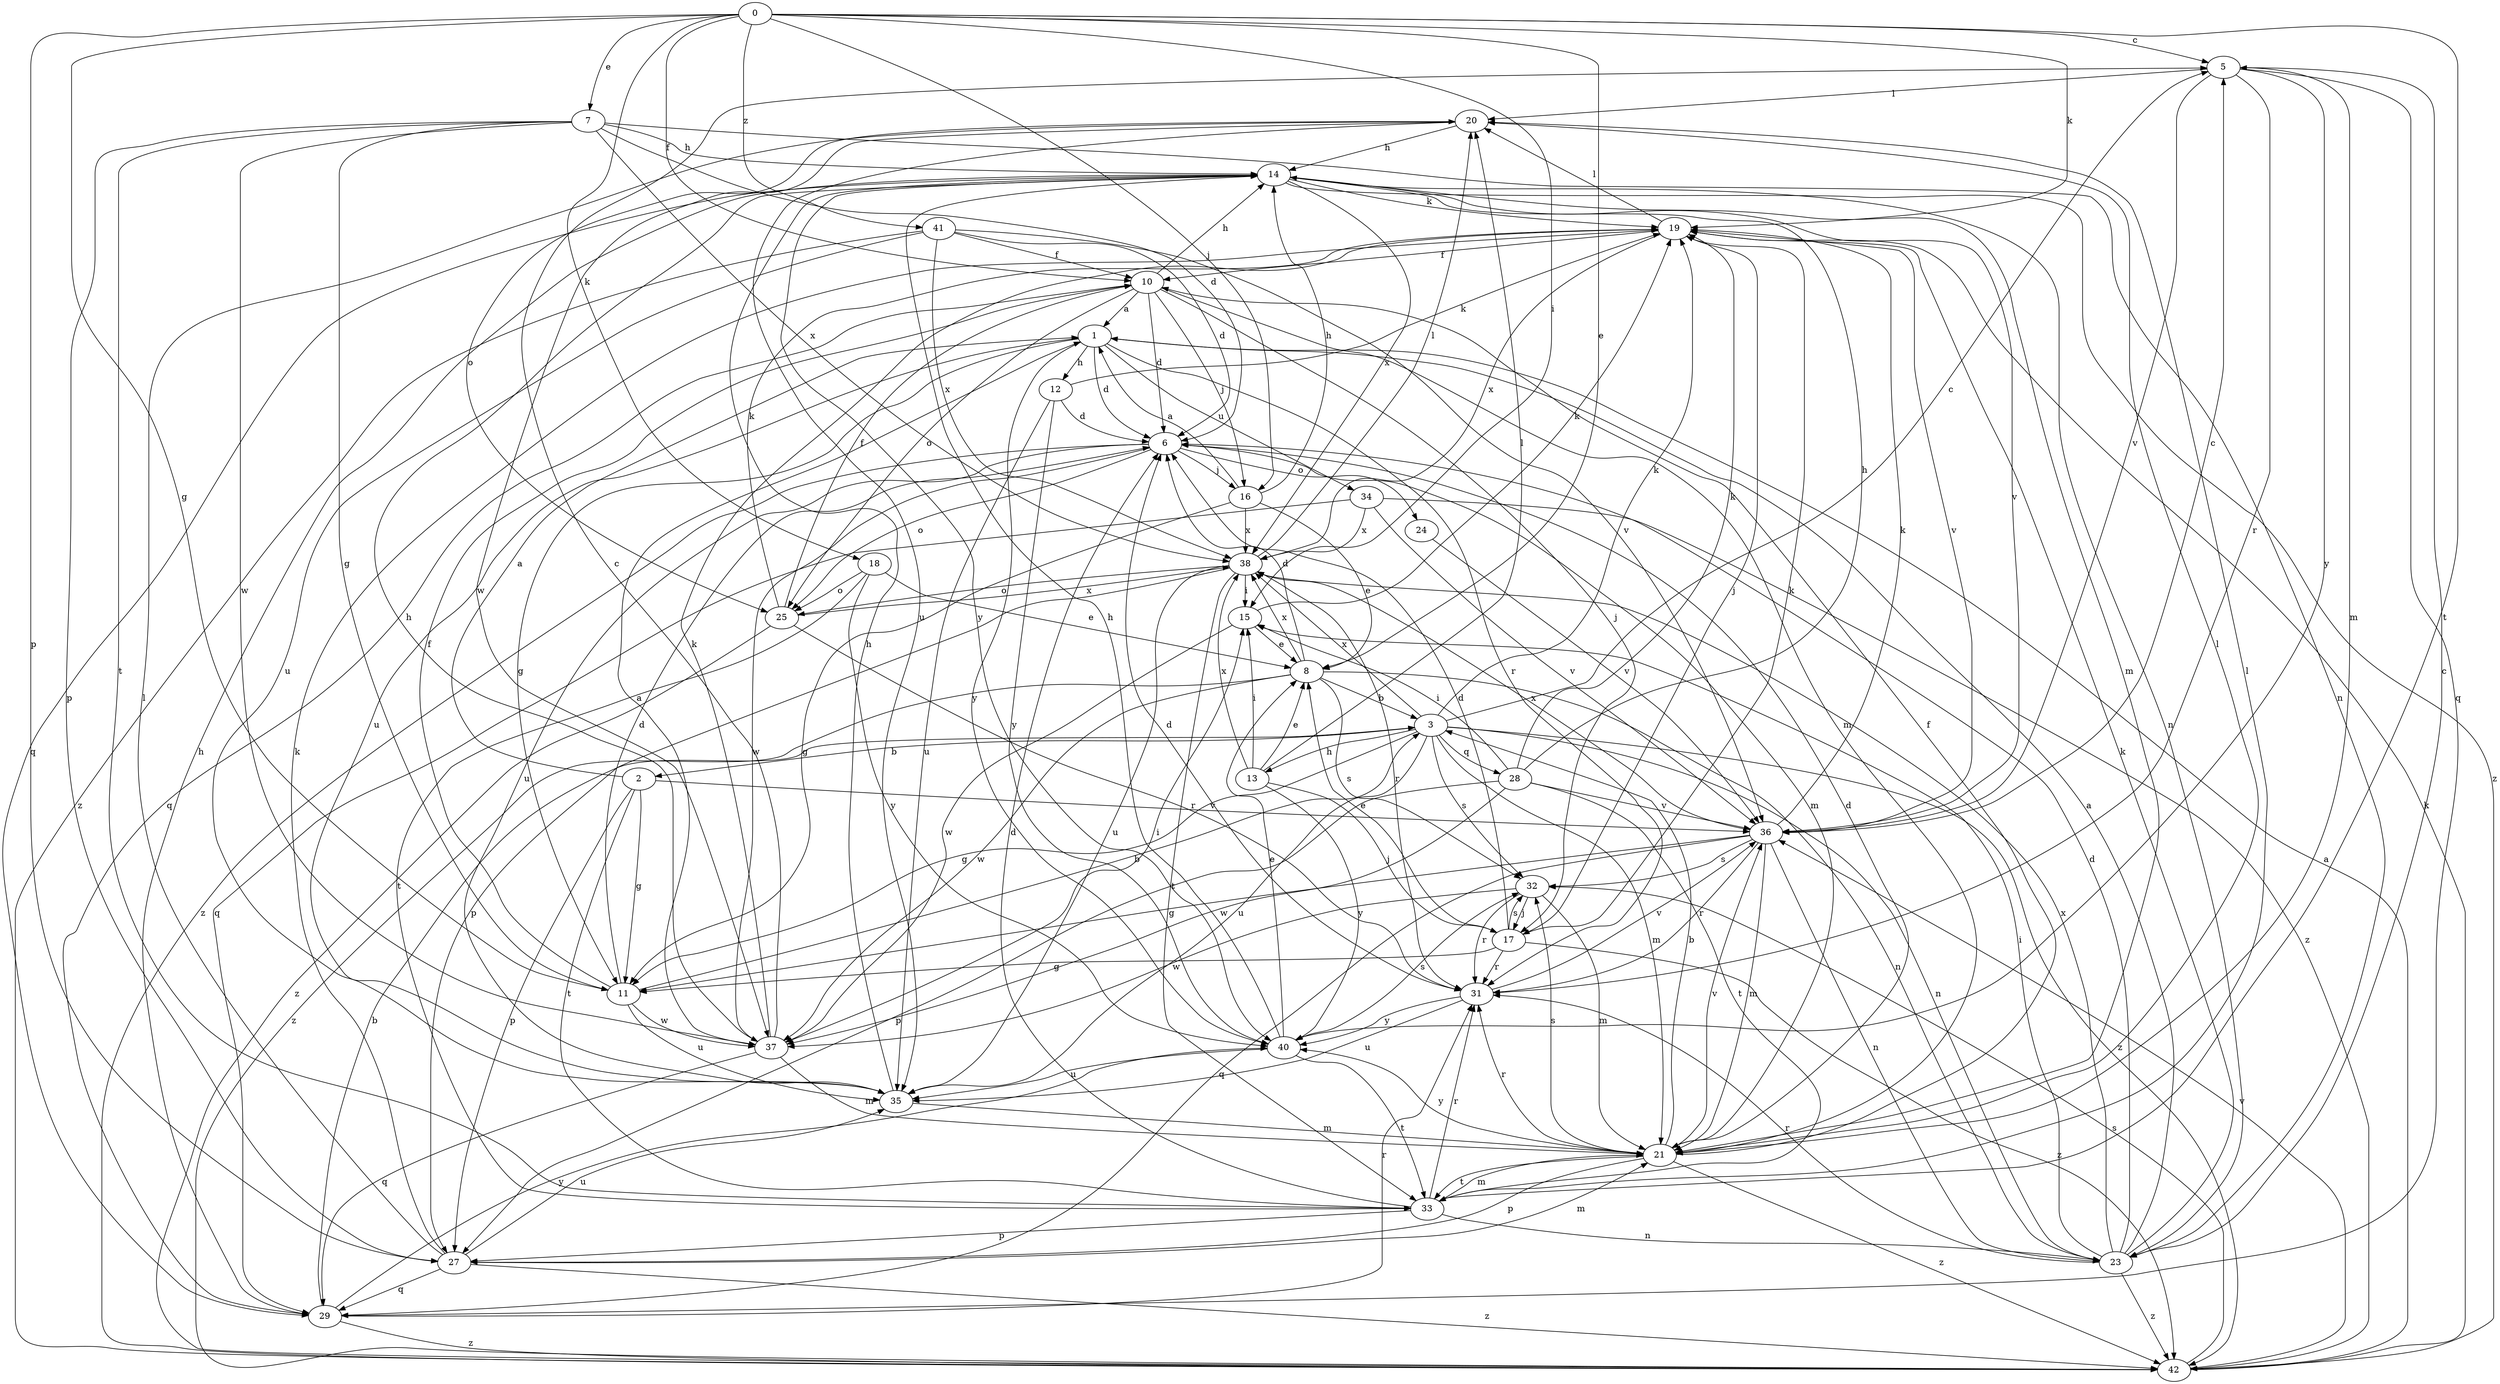strict digraph  {
0;
1;
2;
3;
5;
6;
7;
8;
10;
11;
12;
13;
14;
15;
16;
17;
18;
19;
20;
21;
23;
24;
25;
27;
28;
29;
31;
32;
33;
34;
35;
36;
37;
38;
40;
41;
42;
0 -> 5  [label=c];
0 -> 7  [label=e];
0 -> 8  [label=e];
0 -> 10  [label=f];
0 -> 11  [label=g];
0 -> 15  [label=i];
0 -> 16  [label=j];
0 -> 18  [label=k];
0 -> 19  [label=k];
0 -> 27  [label=p];
0 -> 33  [label=t];
0 -> 41  [label=z];
1 -> 6  [label=d];
1 -> 11  [label=g];
1 -> 12  [label=h];
1 -> 31  [label=r];
1 -> 34  [label=u];
1 -> 35  [label=u];
1 -> 40  [label=y];
2 -> 1  [label=a];
2 -> 11  [label=g];
2 -> 27  [label=p];
2 -> 33  [label=t];
2 -> 36  [label=v];
3 -> 2  [label=b];
3 -> 5  [label=c];
3 -> 11  [label=g];
3 -> 13  [label=h];
3 -> 19  [label=k];
3 -> 21  [label=m];
3 -> 23  [label=n];
3 -> 28  [label=q];
3 -> 32  [label=s];
3 -> 35  [label=u];
3 -> 38  [label=x];
3 -> 42  [label=z];
5 -> 20  [label=l];
5 -> 21  [label=m];
5 -> 29  [label=q];
5 -> 31  [label=r];
5 -> 36  [label=v];
5 -> 40  [label=y];
6 -> 16  [label=j];
6 -> 21  [label=m];
6 -> 24  [label=o];
6 -> 25  [label=o];
6 -> 35  [label=u];
6 -> 37  [label=w];
6 -> 42  [label=z];
7 -> 6  [label=d];
7 -> 11  [label=g];
7 -> 14  [label=h];
7 -> 23  [label=n];
7 -> 27  [label=p];
7 -> 33  [label=t];
7 -> 37  [label=w];
7 -> 38  [label=x];
8 -> 3  [label=b];
8 -> 6  [label=d];
8 -> 23  [label=n];
8 -> 32  [label=s];
8 -> 37  [label=w];
8 -> 38  [label=x];
8 -> 42  [label=z];
10 -> 1  [label=a];
10 -> 6  [label=d];
10 -> 14  [label=h];
10 -> 16  [label=j];
10 -> 17  [label=j];
10 -> 21  [label=m];
10 -> 25  [label=o];
10 -> 29  [label=q];
11 -> 3  [label=b];
11 -> 6  [label=d];
11 -> 10  [label=f];
11 -> 35  [label=u];
11 -> 37  [label=w];
12 -> 6  [label=d];
12 -> 19  [label=k];
12 -> 35  [label=u];
12 -> 40  [label=y];
13 -> 8  [label=e];
13 -> 15  [label=i];
13 -> 17  [label=j];
13 -> 20  [label=l];
13 -> 38  [label=x];
13 -> 40  [label=y];
14 -> 19  [label=k];
14 -> 21  [label=m];
14 -> 23  [label=n];
14 -> 29  [label=q];
14 -> 36  [label=v];
14 -> 38  [label=x];
14 -> 40  [label=y];
14 -> 42  [label=z];
15 -> 8  [label=e];
15 -> 19  [label=k];
15 -> 37  [label=w];
16 -> 1  [label=a];
16 -> 8  [label=e];
16 -> 11  [label=g];
16 -> 14  [label=h];
16 -> 38  [label=x];
17 -> 6  [label=d];
17 -> 8  [label=e];
17 -> 11  [label=g];
17 -> 19  [label=k];
17 -> 31  [label=r];
17 -> 32  [label=s];
17 -> 42  [label=z];
18 -> 8  [label=e];
18 -> 25  [label=o];
18 -> 33  [label=t];
18 -> 40  [label=y];
19 -> 10  [label=f];
19 -> 17  [label=j];
19 -> 20  [label=l];
19 -> 36  [label=v];
19 -> 38  [label=x];
20 -> 14  [label=h];
20 -> 25  [label=o];
20 -> 35  [label=u];
20 -> 37  [label=w];
21 -> 3  [label=b];
21 -> 6  [label=d];
21 -> 10  [label=f];
21 -> 20  [label=l];
21 -> 27  [label=p];
21 -> 31  [label=r];
21 -> 32  [label=s];
21 -> 33  [label=t];
21 -> 36  [label=v];
21 -> 40  [label=y];
21 -> 42  [label=z];
23 -> 1  [label=a];
23 -> 5  [label=c];
23 -> 6  [label=d];
23 -> 15  [label=i];
23 -> 19  [label=k];
23 -> 31  [label=r];
23 -> 38  [label=x];
23 -> 42  [label=z];
24 -> 36  [label=v];
25 -> 10  [label=f];
25 -> 19  [label=k];
25 -> 31  [label=r];
25 -> 38  [label=x];
25 -> 42  [label=z];
27 -> 19  [label=k];
27 -> 20  [label=l];
27 -> 21  [label=m];
27 -> 29  [label=q];
27 -> 35  [label=u];
27 -> 42  [label=z];
28 -> 14  [label=h];
28 -> 15  [label=i];
28 -> 19  [label=k];
28 -> 27  [label=p];
28 -> 33  [label=t];
28 -> 36  [label=v];
28 -> 37  [label=w];
29 -> 3  [label=b];
29 -> 14  [label=h];
29 -> 31  [label=r];
29 -> 40  [label=y];
29 -> 42  [label=z];
31 -> 6  [label=d];
31 -> 35  [label=u];
31 -> 36  [label=v];
31 -> 40  [label=y];
32 -> 17  [label=j];
32 -> 21  [label=m];
32 -> 31  [label=r];
32 -> 37  [label=w];
33 -> 6  [label=d];
33 -> 20  [label=l];
33 -> 21  [label=m];
33 -> 23  [label=n];
33 -> 27  [label=p];
33 -> 31  [label=r];
34 -> 29  [label=q];
34 -> 36  [label=v];
34 -> 38  [label=x];
34 -> 42  [label=z];
35 -> 14  [label=h];
35 -> 21  [label=m];
36 -> 5  [label=c];
36 -> 11  [label=g];
36 -> 19  [label=k];
36 -> 21  [label=m];
36 -> 23  [label=n];
36 -> 29  [label=q];
36 -> 31  [label=r];
36 -> 32  [label=s];
36 -> 38  [label=x];
37 -> 1  [label=a];
37 -> 5  [label=c];
37 -> 14  [label=h];
37 -> 15  [label=i];
37 -> 19  [label=k];
37 -> 21  [label=m];
37 -> 29  [label=q];
38 -> 15  [label=i];
38 -> 20  [label=l];
38 -> 25  [label=o];
38 -> 27  [label=p];
38 -> 31  [label=r];
38 -> 33  [label=t];
38 -> 35  [label=u];
40 -> 8  [label=e];
40 -> 14  [label=h];
40 -> 32  [label=s];
40 -> 33  [label=t];
40 -> 35  [label=u];
41 -> 6  [label=d];
41 -> 10  [label=f];
41 -> 35  [label=u];
41 -> 36  [label=v];
41 -> 38  [label=x];
41 -> 42  [label=z];
42 -> 1  [label=a];
42 -> 19  [label=k];
42 -> 32  [label=s];
42 -> 36  [label=v];
}

